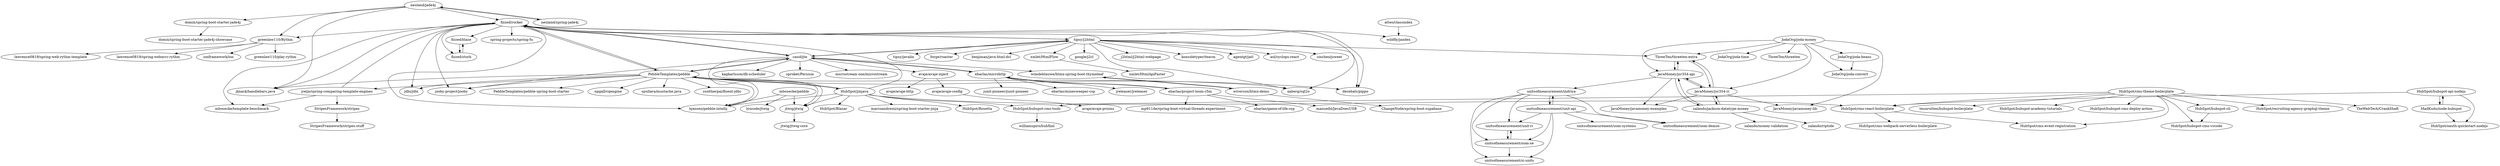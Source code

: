 digraph G {
"neuland/jade4j" -> "neuland/spring-jade4j"
"neuland/jade4j" -> "domix/spring-boot-starter-jade4j"
"neuland/jade4j" -> "jknack/handlebars.java" ["e"=1]
"neuland/jade4j" -> "greenlaw110/Rythm"
"neuland/jade4j" -> "fizzed/rocker"
"tipsy/j2html" -> "cincheo/jsweet" ["e"=1]
"tipsy/j2html" -> "casid/jte"
"tipsy/j2html" -> "fizzed/rocker"
"tipsy/j2html" -> "tipsy/javalin" ["e"=1]
"tipsy/j2html" -> "forge/roaster" ["e"=1]
"tipsy/j2html" -> "benjiman/java-html-dsl"
"tipsy/j2html" -> "xmlet/HtmlFlow"
"tipsy/j2html" -> "google/j2cl" ["e"=1]
"tipsy/j2html" -> "aaberg/sql2o" ["e"=1]
"tipsy/j2html" -> "j2html/j2html-webpage"
"tipsy/j2html" -> "konsoletyper/teavm" ["e"=1]
"tipsy/j2html" -> "decebals/pippo" ["e"=1]
"tipsy/j2html" -> "agentgt/jatl"
"tipsy/j2html" -> "ThreeTen/threeten-extra"
"tipsy/j2html" -> "aol/cyclops-react" ["e"=1]
"casid/jte" -> "fizzed/rocker"
"casid/jte" -> "PebbleTemplates/pebble"
"casid/jte" -> "microstream-one/microstream" ["e"=1]
"casid/jte" -> "wimdeblauwe/htmx-spring-boot-thymeleaf"
"casid/jte" -> "ebarlas/microhttp"
"casid/jte" -> "bjansen/pebble-intellij"
"casid/jte" -> "kagkarlsson/db-scheduler" ["e"=1]
"casid/jte" -> "tipsy/j2html"
"casid/jte" -> "sproket/Persism" ["e"=1]
"casid/jte" -> "jooby-project/jooby" ["e"=1]
"casid/jte" -> "avaje/avaje-inject"
"ebarlas/microhttp" -> "ebarlas/project-loom-c5m"
"ebarlas/microhttp" -> "casid/jte"
"ebarlas/microhttp" -> "junit-pioneer/junit-pioneer" ["e"=1]
"ebarlas/microhttp" -> "ebarlas/minesweeper-csp"
"ebarlas/microhttp" -> "jreleaser/jreleaser" ["e"=1]
"ebarlas/project-loom-c5m" -> "ebarlas/microhttp"
"ebarlas/project-loom-c5m" -> "mp911de/spring-boot-virtual-threads-experiment"
"ebarlas/project-loom-c5m" -> "ebarlas/game-of-life-csp"
"ebarlas/project-loom-c5m" -> "manuelbl/JavaDoesUSB" ["e"=1]
"PebbleTemplates/pebble" -> "bjansen/pebble-intellij"
"PebbleTemplates/pebble" -> "fizzed/rocker"
"PebbleTemplates/pebble" -> "jtwig/jtwig"
"PebbleTemplates/pebble" -> "casid/jte"
"PebbleTemplates/pebble" -> "decebals/pippo" ["e"=1]
"PebbleTemplates/pebble" -> "jknack/handlebars.java" ["e"=1]
"PebbleTemplates/pebble" -> "jooby-project/jooby" ["e"=1]
"PebbleTemplates/pebble" -> "aaberg/sql2o" ["e"=1]
"PebbleTemplates/pebble" -> "jdbi/jdbi" ["e"=1]
"PebbleTemplates/pebble" -> "HubSpot/jinjava"
"PebbleTemplates/pebble" -> "jreijn/spring-comparing-template-engines"
"PebbleTemplates/pebble" -> "PebbleTemplates/pebble-spring-boot-starter"
"PebbleTemplates/pebble" -> "npgall/cqengine" ["e"=1]
"PebbleTemplates/pebble" -> "spullara/mustache.java" ["e"=1]
"PebbleTemplates/pebble" -> "zsoltherpai/fluent-jdbc" ["e"=1]
"StripesFramework/stripes" -> "StripesFramework/stripes-stuff"
"jreijn/spring-comparing-template-engines" -> "mbosecke/template-benchmark"
"jreijn/spring-comparing-template-engines" -> "fizzed/rocker"
"jreijn/spring-comparing-template-engines" -> "StripesFramework/stripes"
"JodaOrg/joda-money" -> "JavaMoney/jsr354-api"
"JodaOrg/joda-money" -> "JodaOrg/joda-beans"
"JodaOrg/joda-money" -> "JodaOrg/joda-convert"
"JodaOrg/joda-money" -> "JodaOrg/joda-time" ["e"=1]
"JodaOrg/joda-money" -> "ThreeTen/threeten"
"JodaOrg/joda-money" -> "ThreeTen/threeten-extra"
"JodaOrg/joda-money" -> "JavaMoney/javamoney-lib"
"JodaOrg/joda-money" -> "JavaMoney/jsr354-ri"
"MadKudu/node-hubspot" -> "HubSpot/oauth-quickstart-nodejs"
"MadKudu/node-hubspot" -> "HubSpot/hubspot-api-nodejs"
"fizzed/rocker" -> "PebbleTemplates/pebble"
"fizzed/rocker" -> "fizzed/blaze"
"fizzed/rocker" -> "casid/jte"
"fizzed/rocker" -> "fizzed/stork"
"fizzed/rocker" -> "mbosecke/template-benchmark"
"fizzed/rocker" -> "jooby-project/jooby" ["e"=1]
"fizzed/rocker" -> "bjansen/pebble-intellij"
"fizzed/rocker" -> "greenlaw110/Rythm"
"fizzed/rocker" -> "jdbi/jdbi" ["e"=1]
"fizzed/rocker" -> "wildfly/jandex"
"fizzed/rocker" -> "spring-projects/spring-fu" ["e"=1]
"fizzed/rocker" -> "decebals/pippo" ["e"=1]
"fizzed/rocker" -> "tipsy/j2html"
"fizzed/rocker" -> "aaberg/sql2o" ["e"=1]
"fizzed/rocker" -> "jknack/handlebars.java" ["e"=1]
"HubSpot/jinjava" -> "HubSpot/hubspot-cms-tools"
"HubSpot/jinjava" -> "PebbleTemplates/pebble"
"HubSpot/jinjava" -> "HubSpot/cms-react-boilerplate"
"HubSpot/jinjava" -> "marcoandreini/spring-boot-starter-jinja"
"HubSpot/jinjava" -> "HubSpot/Rosetta" ["e"=1]
"HubSpot/jinjava" -> "jtwig/jtwig"
"HubSpot/jinjava" -> "HubSpot/Blazar" ["e"=1]
"HubSpot/jinjava" -> "bjansen/pebble-intellij"
"HubSpot/jinjava" -> "fizzed/rocker"
"JavaMoney/jsr354-api" -> "JavaMoney/jsr354-ri"
"JavaMoney/jsr354-api" -> "JavaMoney/javamoney-examples"
"JavaMoney/jsr354-api" -> "zalando/jackson-datatype-money"
"JavaMoney/jsr354-api" -> "unitsofmeasurement/indriya"
"JavaMoney/jsr354-api" -> "ThreeTen/threeten-extra"
"ThreeTen/threeten-extra" -> "JavaMoney/jsr354-ri"
"ThreeTen/threeten-extra" -> "JavaMoney/jsr354-api"
"atteo/classindex" -> "wildfly/jandex"
"unitsofmeasurement/unit-api" -> "unitsofmeasurement/indriya"
"unitsofmeasurement/unit-api" -> "unitsofmeasurement/unit-ri"
"unitsofmeasurement/unit-api" -> "unitsofmeasurement/si-units"
"unitsofmeasurement/unit-api" -> "unitsofmeasurement/uom-se"
"unitsofmeasurement/unit-api" -> "unitsofmeasurement/uom-demos"
"unitsofmeasurement/unit-api" -> "unitsofmeasurement/uom-systems"
"xmlet/HtmlFlow" -> "xmlet/HtmlApiFaster"
"zalando/jackson-datatype-money" -> "zalando/money-validation"
"zalando/jackson-datatype-money" -> "JavaMoney/jsr354-ri"
"zalando/jackson-datatype-money" -> "zalando/riptide" ["e"=1]
"zalando/jackson-datatype-money" -> "JavaMoney/jsr354-api"
"JodaOrg/joda-beans" -> "JodaOrg/joda-convert"
"domix/spring-boot-starter-jade4j" -> "domix/spring-boot-starter-jade4j-showcase"
"fizzed/blaze" -> "fizzed/stork"
"jtwig/jtwig" -> "jtwig/jtwig-core"
"jtwig/jtwig" -> "PebbleTemplates/pebble"
"unitsofmeasurement/uom-se" -> "unitsofmeasurement/unit-ri"
"unitsofmeasurement/uom-se" -> "unitsofmeasurement/si-units"
"HubSpot/cms-react-boilerplate" -> "HubSpot/cms-event-registration"
"HubSpot/cms-react-boilerplate" -> "HubSpot/cms-webpack-serverless-boilerplate"
"HubSpot/cms-theme-boilerplate" -> "HubSpot/hubspot-cms-tools"
"HubSpot/cms-theme-boilerplate" -> "HubSpot/cms-react-boilerplate"
"HubSpot/cms-theme-boilerplate" -> "HubSpot/hubspot-cli"
"HubSpot/cms-theme-boilerplate" -> "HubSpot/hubspot-cms-vscode"
"HubSpot/cms-theme-boilerplate" -> "HubSpot/recruiting-agency-graphql-theme"
"HubSpot/cms-theme-boilerplate" -> "TheWebTech/CrankShaft"
"HubSpot/cms-theme-boilerplate" -> "HubSpot/cms-event-registration"
"HubSpot/cms-theme-boilerplate" -> "teunrutten/hubspot-boilerplate"
"HubSpot/cms-theme-boilerplate" -> "HubSpot/hubspot-academy-tutorials"
"HubSpot/cms-theme-boilerplate" -> "HubSpot/hubspot-cms-deploy-action"
"HubSpot/hubspot-cms-tools" -> "williamspiro/hubXml"
"JavaMoney/jsr354-ri" -> "JavaMoney/jsr354-api"
"JavaMoney/jsr354-ri" -> "zalando/jackson-datatype-money"
"JavaMoney/jsr354-ri" -> "JavaMoney/javamoney-lib"
"JavaMoney/jsr354-ri" -> "ThreeTen/threeten-extra"
"JavaMoney/jsr354-ri" -> "JavaMoney/javamoney-examples"
"HubSpot/hubspot-api-nodejs" -> "MadKudu/node-hubspot"
"HubSpot/hubspot-api-nodejs" -> "HubSpot/oauth-quickstart-nodejs"
"HubSpot/hubspot-api-nodejs" -> "HubSpot/cms-react-boilerplate"
"HubSpot/hubspot-cli" -> "HubSpot/hubspot-cms-vscode"
"unitsofmeasurement/indriya" -> "unitsofmeasurement/unit-api"
"unitsofmeasurement/indriya" -> "unitsofmeasurement/si-units"
"unitsofmeasurement/indriya" -> "unitsofmeasurement/uom-se"
"unitsofmeasurement/indriya" -> "unitsofmeasurement/uom-demos"
"unitsofmeasurement/indriya" -> "unitsofmeasurement/unit-ri"
"mbosecke/pebble" -> "lyncode/jtwig"
"mbosecke/pebble" -> "jtwig/jtwig"
"mbosecke/pebble" -> "bjansen/pebble-intellij"
"greenlaw110/Rythm" -> "greenlaw110/play-rythm"
"greenlaw110/Rythm" -> "lawrence0819/spring-web-rythm-template"
"greenlaw110/Rythm" -> "lawrence0819/spring-webmvc-rythm"
"greenlaw110/Rythm" -> "ionframework/ion"
"fizzed/stork" -> "fizzed/blaze"
"wimdeblauwe/htmx-spring-boot-thymeleaf" -> "wiverson/htmx-demo"
"wiverson/htmx-demo" -> "wimdeblauwe/htmx-spring-boot-thymeleaf"
"wiverson/htmx-demo" -> "ChangeNode/spring-boot-supabase"
"neuland/spring-jade4j" -> "neuland/jade4j"
"avaje/avaje-inject" -> "avaje/avaje-config"
"avaje/avaje-inject" -> "avaje/avaje-http"
"unitsofmeasurement/unit-ri" -> "unitsofmeasurement/uom-se"
"avaje/avaje-config" -> "avaje/avaje-prisms"
"neuland/jade4j" ["l"="8.065,20.505"]
"neuland/spring-jade4j" ["l"="8.035,20.497"]
"domix/spring-boot-starter-jade4j" ["l"="8.044,20.472"]
"jknack/handlebars.java" ["l"="9.13,21.601"]
"greenlaw110/Rythm" ["l"="8.103,20.5"]
"fizzed/rocker" ["l"="8.134,20.564"]
"tipsy/j2html" ["l"="8.134,20.631"]
"cincheo/jsweet" ["l"="-11.451,41.614"]
"casid/jte" ["l"="8.168,20.589"]
"tipsy/javalin" ["l"="9.234,21.479"]
"forge/roaster" ["l"="9.116,21.39"]
"benjiman/java-html-dsl" ["l"="8.105,20.647"]
"xmlet/HtmlFlow" ["l"="8.125,20.669"]
"google/j2cl" ["l"="-11.454,41.572"]
"aaberg/sql2o" ["l"="9.079,21.394"]
"j2html/j2html-webpage" ["l"="8.16,20.646"]
"konsoletyper/teavm" ["l"="-11.477,41.641"]
"decebals/pippo" ["l"="9.112,21.469"]
"agentgt/jatl" ["l"="8.146,20.66"]
"ThreeTen/threeten-extra" ["l"="8.093,20.739"]
"aol/cyclops-react" ["l"="8.958,21.333"]
"PebbleTemplates/pebble" ["l"="8.18,20.562"]
"microstream-one/microstream" ["l"="8.956,21.086"]
"wimdeblauwe/htmx-spring-boot-thymeleaf" ["l"="8.165,20.516"]
"ebarlas/microhttp" ["l"="8.21,20.63"]
"bjansen/pebble-intellij" ["l"="8.2,20.567"]
"kagkarlsson/db-scheduler" ["l"="9.13,21.213"]
"sproket/Persism" ["l"="8.938,21.111"]
"jooby-project/jooby" ["l"="9.178,21.473"]
"avaje/avaje-inject" ["l"="8.168,20.537"]
"ebarlas/project-loom-c5m" ["l"="8.247,20.656"]
"junit-pioneer/junit-pioneer" ["l"="8.978,21.157"]
"ebarlas/minesweeper-csp" ["l"="8.21,20.659"]
"jreleaser/jreleaser" ["l"="8.997,21.13"]
"mp911de/spring-boot-virtual-threads-experiment" ["l"="8.283,20.664"]
"ebarlas/game-of-life-csp" ["l"="8.261,20.688"]
"manuelbl/JavaDoesUSB" ["l"="25.921,36.899"]
"jtwig/jtwig" ["l"="8.224,20.557"]
"jdbi/jdbi" ["l"="9.142,21.425"]
"HubSpot/jinjava" ["l"="8.213,20.53"]
"jreijn/spring-comparing-template-engines" ["l"="8.115,20.592"]
"PebbleTemplates/pebble-spring-boot-starter" ["l"="8.198,20.586"]
"npgall/cqengine" ["l"="8.98,21.418"]
"spullara/mustache.java" ["l"="9.16,21.54"]
"zsoltherpai/fluent-jdbc" ["l"="8.965,21.383"]
"StripesFramework/stripes" ["l"="8.071,20.614"]
"StripesFramework/stripes-stuff" ["l"="8.05,20.622"]
"mbosecke/template-benchmark" ["l"="8.095,20.575"]
"JodaOrg/joda-money" ["l"="8.047,20.793"]
"JavaMoney/jsr354-api" ["l"="8.089,20.773"]
"JodaOrg/joda-beans" ["l"="8.02,20.824"]
"JodaOrg/joda-convert" ["l"="8.042,20.826"]
"JodaOrg/joda-time" ["l"="48.692,0.399"]
"ThreeTen/threeten" ["l"="8,20.794"]
"JavaMoney/javamoney-lib" ["l"="8.075,20.801"]
"JavaMoney/jsr354-ri" ["l"="8.07,20.765"]
"MadKudu/node-hubspot" ["l"="8.364,20.495"]
"HubSpot/oauth-quickstart-nodejs" ["l"="8.366,20.475"]
"HubSpot/hubspot-api-nodejs" ["l"="8.337,20.488"]
"fizzed/blaze" ["l"="8.118,20.535"]
"fizzed/stork" ["l"="8.099,20.544"]
"wildfly/jandex" ["l"="8.058,20.564"]
"spring-projects/spring-fu" ["l"="47.65,-3.447"]
"HubSpot/hubspot-cms-tools" ["l"="8.248,20.485"]
"HubSpot/cms-react-boilerplate" ["l"="8.283,20.488"]
"marcoandreini/spring-boot-starter-jinja" ["l"="8.228,20.511"]
"HubSpot/Rosetta" ["l"="-12.107,-6.215"]
"HubSpot/Blazar" ["l"="-12.108,-6.197"]
"JavaMoney/javamoney-examples" ["l"="8.047,20.763"]
"zalando/jackson-datatype-money" ["l"="8.066,20.745"]
"unitsofmeasurement/indriya" ["l"="8.122,20.83"]
"atteo/classindex" ["l"="8.014,20.565"]
"unitsofmeasurement/unit-api" ["l"="8.135,20.859"]
"unitsofmeasurement/unit-ri" ["l"="8.152,20.845"]
"unitsofmeasurement/si-units" ["l"="8.123,20.846"]
"unitsofmeasurement/uom-se" ["l"="8.141,20.838"]
"unitsofmeasurement/uom-demos" ["l"="8.113,20.855"]
"unitsofmeasurement/uom-systems" ["l"="8.143,20.883"]
"xmlet/HtmlApiFaster" ["l"="8.122,20.688"]
"zalando/money-validation" ["l"="8.044,20.73"]
"zalando/riptide" ["l"="10.62,-11.444"]
"domix/spring-boot-starter-jade4j-showcase" ["l"="8.031,20.455"]
"jtwig/jtwig-core" ["l"="8.256,20.547"]
"HubSpot/cms-event-registration" ["l"="8.293,20.468"]
"HubSpot/cms-webpack-serverless-boilerplate" ["l"="8.273,20.473"]
"HubSpot/cms-theme-boilerplate" ["l"="8.284,20.446"]
"HubSpot/hubspot-cli" ["l"="8.317,20.431"]
"HubSpot/hubspot-cms-vscode" ["l"="8.301,20.424"]
"HubSpot/recruiting-agency-graphql-theme" ["l"="8.269,20.422"]
"TheWebTech/CrankShaft" ["l"="8.259,20.436"]
"teunrutten/hubspot-boilerplate" ["l"="8.284,20.426"]
"HubSpot/hubspot-academy-tutorials" ["l"="8.307,20.448"]
"HubSpot/hubspot-cms-deploy-action" ["l"="8.287,20.413"]
"williamspiro/hubXml" ["l"="8.261,20.496"]
"mbosecke/pebble" ["l"="8.251,20.577"]
"lyncode/jtwig" ["l"="8.283,20.586"]
"greenlaw110/play-rythm" ["l"="8.109,20.471"]
"lawrence0819/spring-web-rythm-template" ["l"="8.117,20.485"]
"lawrence0819/spring-webmvc-rythm" ["l"="8.099,20.48"]
"ionframework/ion" ["l"="8.087,20.477"]
"wiverson/htmx-demo" ["l"="8.164,20.485"]
"ChangeNode/spring-boot-supabase" ["l"="8.164,20.455"]
"avaje/avaje-config" ["l"="8.184,20.508"]
"avaje/avaje-http" ["l"="8.148,20.521"]
"avaje/avaje-prisms" ["l"="8.193,20.491"]
}